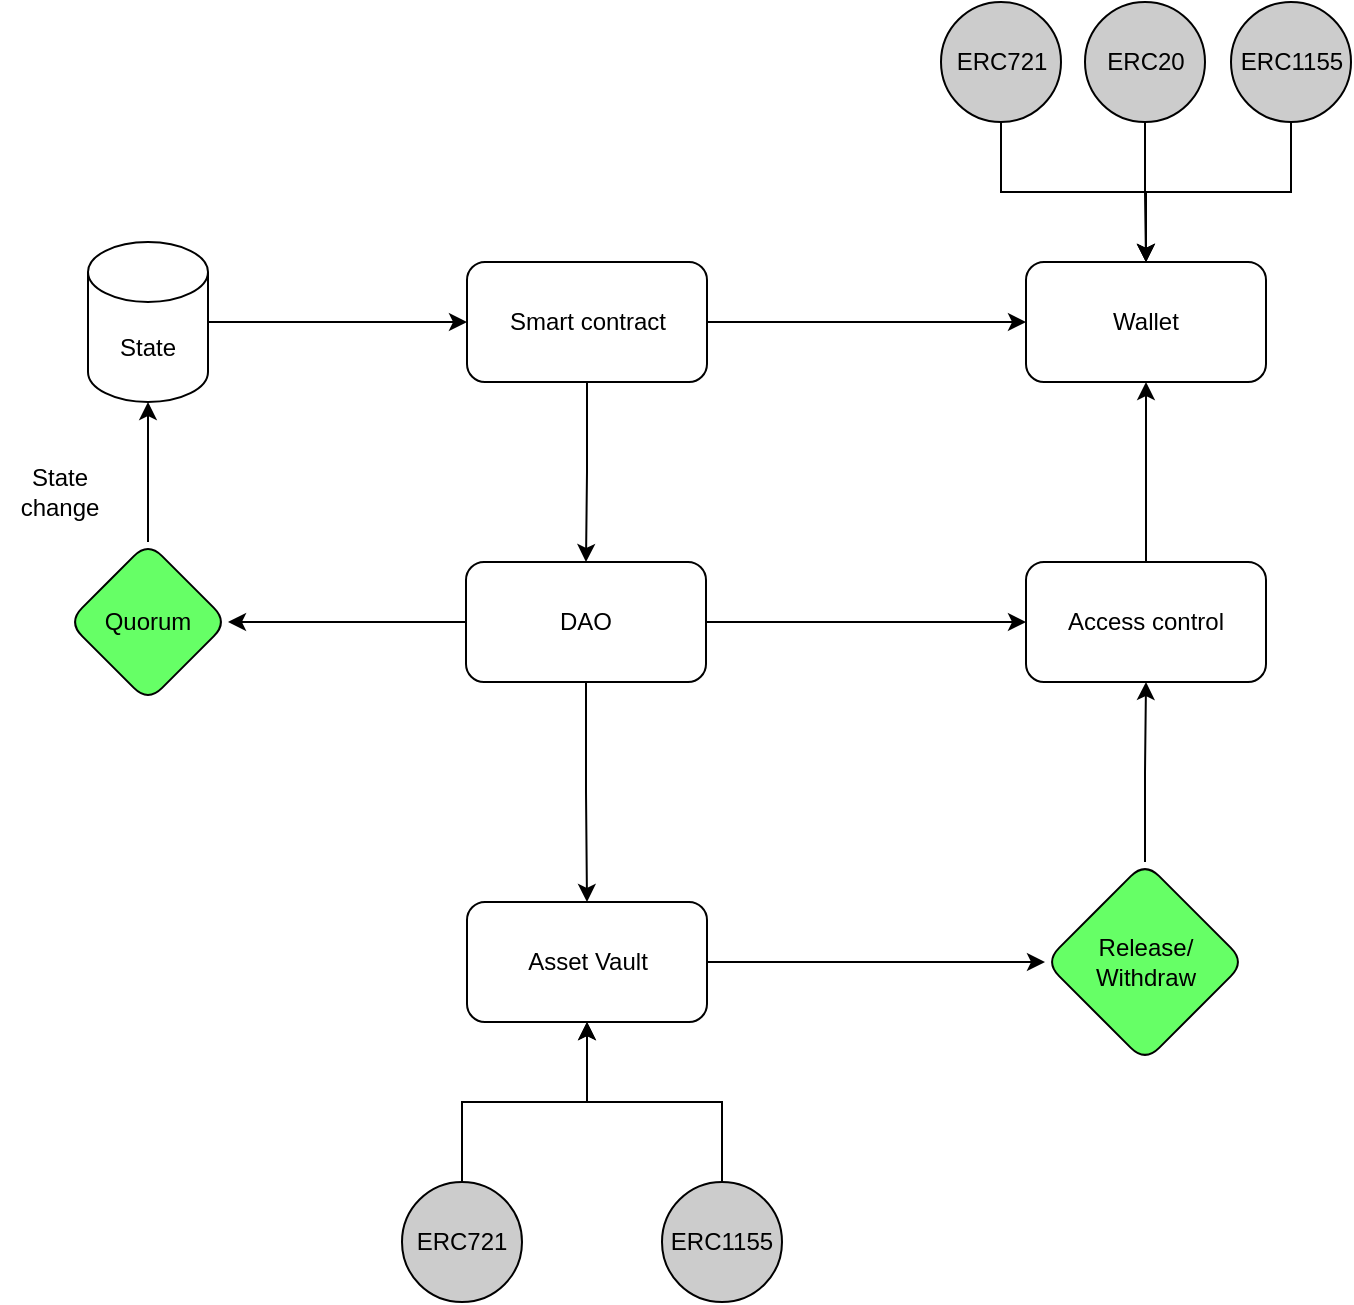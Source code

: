 <mxfile version="21.6.5" type="github">
  <diagram name="Page-1" id="_DRf1kRRZVIbCoPdp8we">
    <mxGraphModel dx="1613" dy="650" grid="1" gridSize="10" guides="1" tooltips="1" connect="1" arrows="1" fold="1" page="1" pageScale="1" pageWidth="850" pageHeight="1100" math="0" shadow="0">
      <root>
        <mxCell id="0" />
        <mxCell id="1" parent="0" />
        <mxCell id="oP2DCLgqXHTjLm211q09-5" style="edgeStyle=orthogonalEdgeStyle;rounded=0;orthogonalLoop=1;jettySize=auto;html=1;entryX=0;entryY=0.5;entryDx=0;entryDy=0;" edge="1" parent="1" source="oP2DCLgqXHTjLm211q09-1" target="oP2DCLgqXHTjLm211q09-2">
          <mxGeometry relative="1" as="geometry" />
        </mxCell>
        <mxCell id="oP2DCLgqXHTjLm211q09-22" style="edgeStyle=orthogonalEdgeStyle;rounded=0;orthogonalLoop=1;jettySize=auto;html=1;entryX=0.5;entryY=0;entryDx=0;entryDy=0;" edge="1" parent="1" source="oP2DCLgqXHTjLm211q09-1" target="oP2DCLgqXHTjLm211q09-4">
          <mxGeometry relative="1" as="geometry" />
        </mxCell>
        <mxCell id="oP2DCLgqXHTjLm211q09-31" value="" style="edgeStyle=orthogonalEdgeStyle;rounded=0;orthogonalLoop=1;jettySize=auto;html=1;" edge="1" parent="1" source="oP2DCLgqXHTjLm211q09-1" target="oP2DCLgqXHTjLm211q09-30">
          <mxGeometry relative="1" as="geometry" />
        </mxCell>
        <mxCell id="oP2DCLgqXHTjLm211q09-1" value="DAO" style="rounded=1;whiteSpace=wrap;html=1;" vertex="1" parent="1">
          <mxGeometry x="303" y="380" width="120" height="60" as="geometry" />
        </mxCell>
        <mxCell id="oP2DCLgqXHTjLm211q09-7" style="edgeStyle=orthogonalEdgeStyle;rounded=0;orthogonalLoop=1;jettySize=auto;html=1;entryX=0.5;entryY=1;entryDx=0;entryDy=0;" edge="1" parent="1" source="oP2DCLgqXHTjLm211q09-2" target="oP2DCLgqXHTjLm211q09-3">
          <mxGeometry relative="1" as="geometry" />
        </mxCell>
        <mxCell id="oP2DCLgqXHTjLm211q09-2" value="Access control" style="rounded=1;whiteSpace=wrap;html=1;" vertex="1" parent="1">
          <mxGeometry x="583" y="380" width="120" height="60" as="geometry" />
        </mxCell>
        <mxCell id="oP2DCLgqXHTjLm211q09-3" value="Wallet" style="rounded=1;whiteSpace=wrap;html=1;" vertex="1" parent="1">
          <mxGeometry x="583" y="230" width="120" height="60" as="geometry" />
        </mxCell>
        <mxCell id="oP2DCLgqXHTjLm211q09-36" style="edgeStyle=orthogonalEdgeStyle;rounded=0;orthogonalLoop=1;jettySize=auto;html=1;" edge="1" parent="1" source="oP2DCLgqXHTjLm211q09-4" target="oP2DCLgqXHTjLm211q09-35">
          <mxGeometry relative="1" as="geometry" />
        </mxCell>
        <mxCell id="oP2DCLgqXHTjLm211q09-4" value="Asset Vault" style="rounded=1;whiteSpace=wrap;html=1;" vertex="1" parent="1">
          <mxGeometry x="303.5" y="550" width="120" height="60" as="geometry" />
        </mxCell>
        <mxCell id="oP2DCLgqXHTjLm211q09-11" style="edgeStyle=orthogonalEdgeStyle;rounded=0;orthogonalLoop=1;jettySize=auto;html=1;" edge="1" parent="1" source="oP2DCLgqXHTjLm211q09-8" target="oP2DCLgqXHTjLm211q09-4">
          <mxGeometry relative="1" as="geometry" />
        </mxCell>
        <mxCell id="oP2DCLgqXHTjLm211q09-8" value="ERC721" style="ellipse;whiteSpace=wrap;html=1;aspect=fixed;fillColor=#CCCCCC;" vertex="1" parent="1">
          <mxGeometry x="271" y="690" width="60" height="60" as="geometry" />
        </mxCell>
        <mxCell id="oP2DCLgqXHTjLm211q09-21" style="edgeStyle=orthogonalEdgeStyle;rounded=0;orthogonalLoop=1;jettySize=auto;html=1;" edge="1" parent="1" source="oP2DCLgqXHTjLm211q09-9" target="oP2DCLgqXHTjLm211q09-4">
          <mxGeometry relative="1" as="geometry" />
        </mxCell>
        <mxCell id="oP2DCLgqXHTjLm211q09-9" value="ERC1155" style="ellipse;whiteSpace=wrap;html=1;aspect=fixed;fillColor=#CCCCCC;" vertex="1" parent="1">
          <mxGeometry x="401" y="690" width="60" height="60" as="geometry" />
        </mxCell>
        <mxCell id="oP2DCLgqXHTjLm211q09-28" style="edgeStyle=orthogonalEdgeStyle;rounded=0;orthogonalLoop=1;jettySize=auto;html=1;entryX=0.5;entryY=0;entryDx=0;entryDy=0;" edge="1" parent="1" source="oP2DCLgqXHTjLm211q09-14" target="oP2DCLgqXHTjLm211q09-3">
          <mxGeometry relative="1" as="geometry" />
        </mxCell>
        <mxCell id="oP2DCLgqXHTjLm211q09-14" value="ERC721" style="ellipse;whiteSpace=wrap;html=1;aspect=fixed;fillColor=#CCCCCC;" vertex="1" parent="1">
          <mxGeometry x="540.5" y="100" width="60" height="60" as="geometry" />
        </mxCell>
        <mxCell id="oP2DCLgqXHTjLm211q09-17" style="edgeStyle=orthogonalEdgeStyle;rounded=0;orthogonalLoop=1;jettySize=auto;html=1;" edge="1" parent="1" source="oP2DCLgqXHTjLm211q09-15" target="oP2DCLgqXHTjLm211q09-3">
          <mxGeometry relative="1" as="geometry">
            <mxPoint x="832.5" y="300" as="targetPoint" />
          </mxGeometry>
        </mxCell>
        <mxCell id="oP2DCLgqXHTjLm211q09-15" value="ERC1155" style="ellipse;whiteSpace=wrap;html=1;aspect=fixed;fillColor=#CCCCCC;" vertex="1" parent="1">
          <mxGeometry x="685.5" y="100" width="60" height="60" as="geometry" />
        </mxCell>
        <mxCell id="oP2DCLgqXHTjLm211q09-18" style="edgeStyle=orthogonalEdgeStyle;rounded=0;orthogonalLoop=1;jettySize=auto;html=1;entryX=0.5;entryY=0;entryDx=0;entryDy=0;" edge="1" parent="1" source="oP2DCLgqXHTjLm211q09-16" target="oP2DCLgqXHTjLm211q09-3">
          <mxGeometry relative="1" as="geometry">
            <mxPoint x="832.5" y="300" as="targetPoint" />
          </mxGeometry>
        </mxCell>
        <mxCell id="oP2DCLgqXHTjLm211q09-16" value="ERC20" style="ellipse;whiteSpace=wrap;html=1;aspect=fixed;fillColor=#CCCCCC;" vertex="1" parent="1">
          <mxGeometry x="612.5" y="100" width="60" height="60" as="geometry" />
        </mxCell>
        <mxCell id="oP2DCLgqXHTjLm211q09-25" style="edgeStyle=orthogonalEdgeStyle;rounded=0;orthogonalLoop=1;jettySize=auto;html=1;entryX=0;entryY=0.5;entryDx=0;entryDy=0;" edge="1" parent="1" source="oP2DCLgqXHTjLm211q09-24" target="oP2DCLgqXHTjLm211q09-3">
          <mxGeometry relative="1" as="geometry" />
        </mxCell>
        <mxCell id="oP2DCLgqXHTjLm211q09-29" value="" style="edgeStyle=orthogonalEdgeStyle;rounded=0;orthogonalLoop=1;jettySize=auto;html=1;" edge="1" parent="1" source="oP2DCLgqXHTjLm211q09-24" target="oP2DCLgqXHTjLm211q09-1">
          <mxGeometry relative="1" as="geometry" />
        </mxCell>
        <mxCell id="oP2DCLgqXHTjLm211q09-24" value="Smart contract" style="rounded=1;whiteSpace=wrap;html=1;" vertex="1" parent="1">
          <mxGeometry x="303.5" y="230" width="120" height="60" as="geometry" />
        </mxCell>
        <mxCell id="oP2DCLgqXHTjLm211q09-27" value="" style="edgeStyle=orthogonalEdgeStyle;rounded=0;orthogonalLoop=1;jettySize=auto;html=1;" edge="1" parent="1" source="oP2DCLgqXHTjLm211q09-26" target="oP2DCLgqXHTjLm211q09-24">
          <mxGeometry relative="1" as="geometry" />
        </mxCell>
        <mxCell id="oP2DCLgqXHTjLm211q09-26" value="State" style="shape=cylinder3;whiteSpace=wrap;html=1;boundedLbl=1;backgroundOutline=1;size=15;" vertex="1" parent="1">
          <mxGeometry x="114" y="220" width="60" height="80" as="geometry" />
        </mxCell>
        <mxCell id="oP2DCLgqXHTjLm211q09-32" style="edgeStyle=orthogonalEdgeStyle;rounded=0;orthogonalLoop=1;jettySize=auto;html=1;entryX=0.5;entryY=1;entryDx=0;entryDy=0;entryPerimeter=0;" edge="1" parent="1" source="oP2DCLgqXHTjLm211q09-30" target="oP2DCLgqXHTjLm211q09-26">
          <mxGeometry relative="1" as="geometry" />
        </mxCell>
        <mxCell id="oP2DCLgqXHTjLm211q09-30" value="Quorum" style="rhombus;whiteSpace=wrap;html=1;rounded=1;fillColor=#66FF66;" vertex="1" parent="1">
          <mxGeometry x="104" y="370" width="80" height="80" as="geometry" />
        </mxCell>
        <mxCell id="oP2DCLgqXHTjLm211q09-34" value="State change" style="text;html=1;strokeColor=none;fillColor=none;align=center;verticalAlign=middle;whiteSpace=wrap;rounded=0;" vertex="1" parent="1">
          <mxGeometry x="70" y="330" width="60" height="30" as="geometry" />
        </mxCell>
        <mxCell id="oP2DCLgqXHTjLm211q09-37" style="edgeStyle=orthogonalEdgeStyle;rounded=0;orthogonalLoop=1;jettySize=auto;html=1;entryX=0.5;entryY=1;entryDx=0;entryDy=0;" edge="1" parent="1" source="oP2DCLgqXHTjLm211q09-35" target="oP2DCLgqXHTjLm211q09-2">
          <mxGeometry relative="1" as="geometry" />
        </mxCell>
        <mxCell id="oP2DCLgqXHTjLm211q09-35" value="Release/&lt;br&gt;Withdraw" style="rhombus;whiteSpace=wrap;html=1;rounded=1;fillColor=#66FF66;" vertex="1" parent="1">
          <mxGeometry x="592.5" y="530" width="100" height="100" as="geometry" />
        </mxCell>
      </root>
    </mxGraphModel>
  </diagram>
</mxfile>
